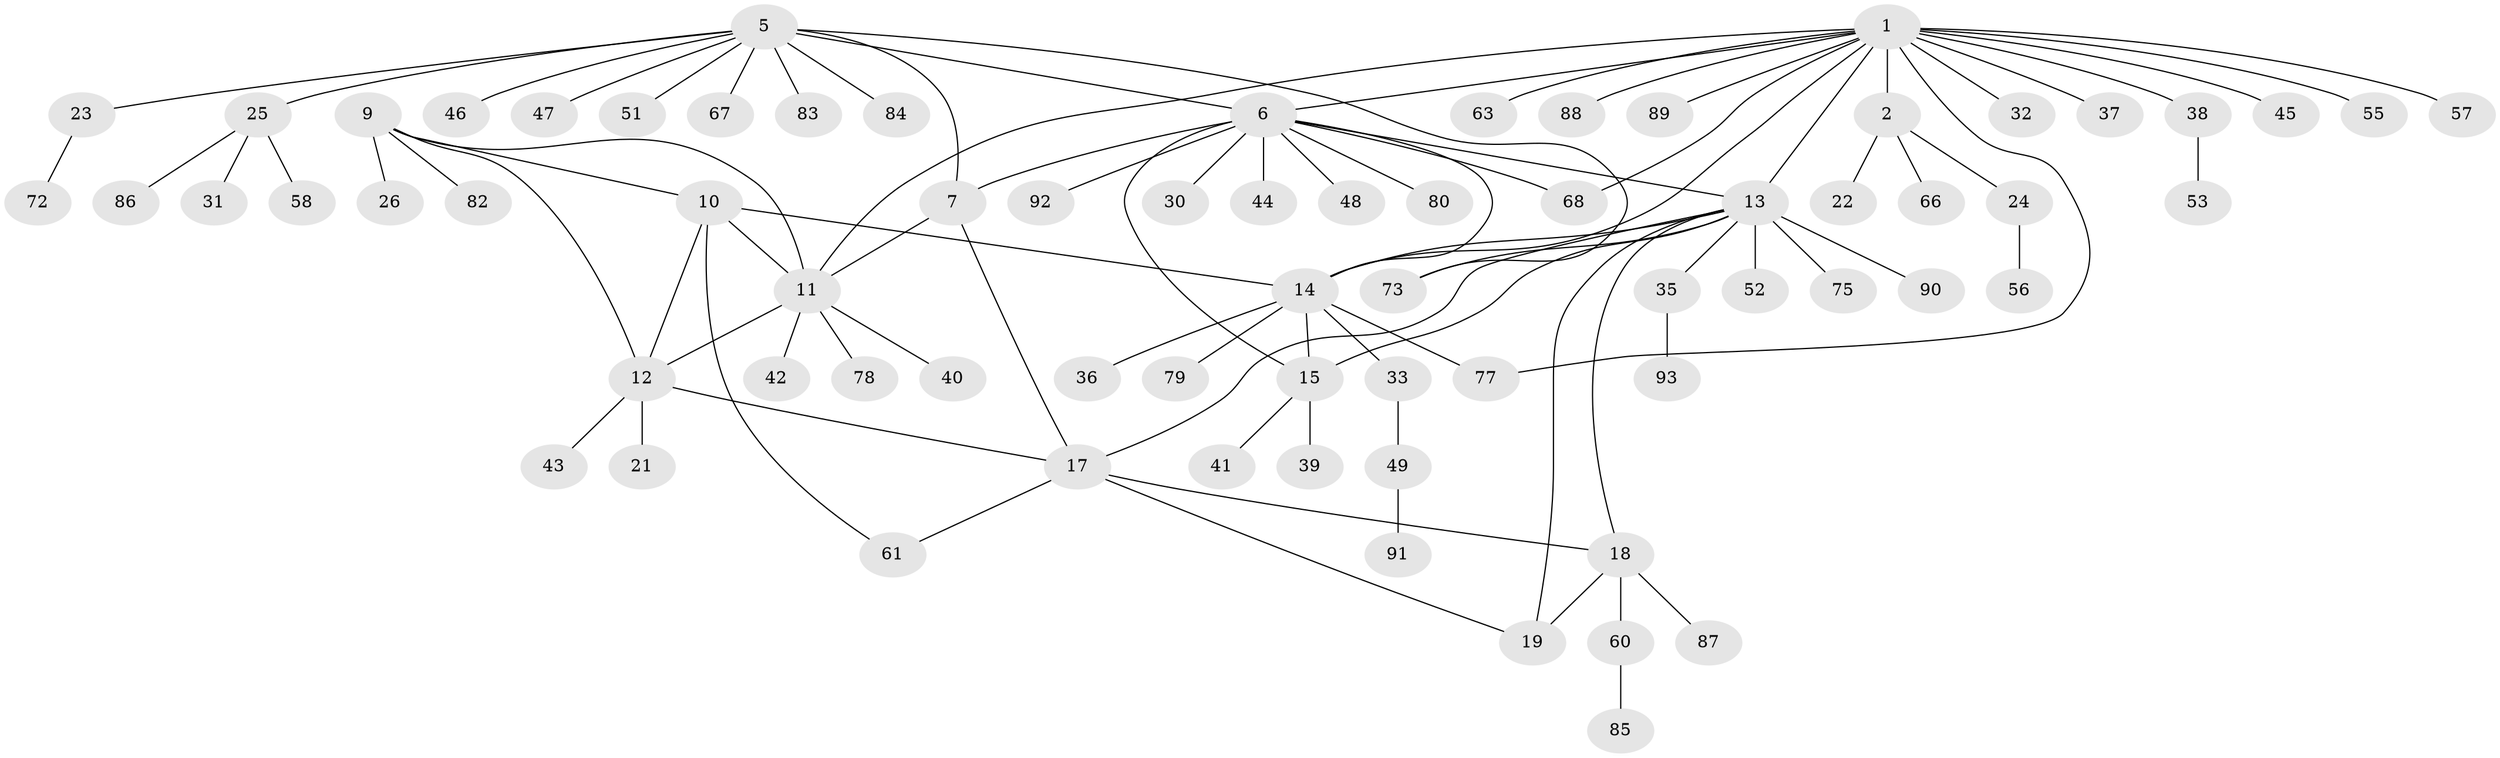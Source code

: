 // Generated by graph-tools (version 1.1) at 2025/52/02/27/25 19:52:18]
// undirected, 72 vertices, 91 edges
graph export_dot {
graph [start="1"]
  node [color=gray90,style=filled];
  1 [super="+3"];
  2 [super="+4"];
  5 [super="+62"];
  6 [super="+16"];
  7 [super="+8"];
  9 [super="+70"];
  10;
  11 [super="+54"];
  12 [super="+27"];
  13 [super="+20"];
  14 [super="+64"];
  15 [super="+28"];
  17 [super="+76"];
  18 [super="+34"];
  19 [super="+50"];
  21 [super="+65"];
  22;
  23;
  24 [super="+69"];
  25 [super="+29"];
  26 [super="+81"];
  30;
  31;
  32;
  33;
  35;
  36;
  37;
  38;
  39;
  40;
  41;
  42;
  43;
  44;
  45;
  46;
  47;
  48;
  49;
  51;
  52;
  53;
  55 [super="+59"];
  56;
  57;
  58;
  60 [super="+71"];
  61;
  63;
  66 [super="+74"];
  67;
  68;
  72;
  73;
  75;
  77;
  78;
  79;
  80;
  82;
  83;
  84;
  85;
  86;
  87;
  88;
  89;
  90;
  91;
  92;
  93;
  1 -- 2 [weight=4];
  1 -- 6;
  1 -- 11;
  1 -- 38;
  1 -- 45;
  1 -- 57;
  1 -- 68;
  1 -- 88;
  1 -- 89;
  1 -- 32;
  1 -- 37;
  1 -- 77;
  1 -- 14;
  1 -- 55;
  1 -- 63;
  1 -- 13;
  2 -- 24;
  2 -- 66;
  2 -- 22;
  5 -- 6;
  5 -- 7 [weight=2];
  5 -- 23;
  5 -- 25;
  5 -- 46;
  5 -- 47;
  5 -- 51;
  5 -- 67;
  5 -- 73;
  5 -- 83;
  5 -- 84;
  6 -- 7 [weight=2];
  6 -- 30;
  6 -- 80;
  6 -- 68;
  6 -- 44;
  6 -- 13;
  6 -- 14;
  6 -- 15;
  6 -- 48;
  6 -- 92;
  7 -- 17;
  7 -- 11;
  9 -- 10;
  9 -- 11;
  9 -- 12;
  9 -- 26;
  9 -- 82;
  10 -- 11;
  10 -- 12;
  10 -- 14;
  10 -- 61;
  11 -- 12;
  11 -- 40;
  11 -- 42;
  11 -- 78;
  12 -- 17;
  12 -- 21;
  12 -- 43;
  13 -- 14;
  13 -- 15;
  13 -- 35;
  13 -- 52;
  13 -- 17;
  13 -- 18;
  13 -- 19;
  13 -- 73;
  13 -- 90;
  13 -- 75;
  14 -- 15;
  14 -- 33;
  14 -- 36;
  14 -- 77;
  14 -- 79;
  15 -- 39;
  15 -- 41;
  17 -- 18;
  17 -- 19;
  17 -- 61;
  18 -- 19;
  18 -- 60;
  18 -- 87;
  23 -- 72;
  24 -- 56;
  25 -- 31;
  25 -- 58;
  25 -- 86;
  33 -- 49;
  35 -- 93;
  38 -- 53;
  49 -- 91;
  60 -- 85;
}
